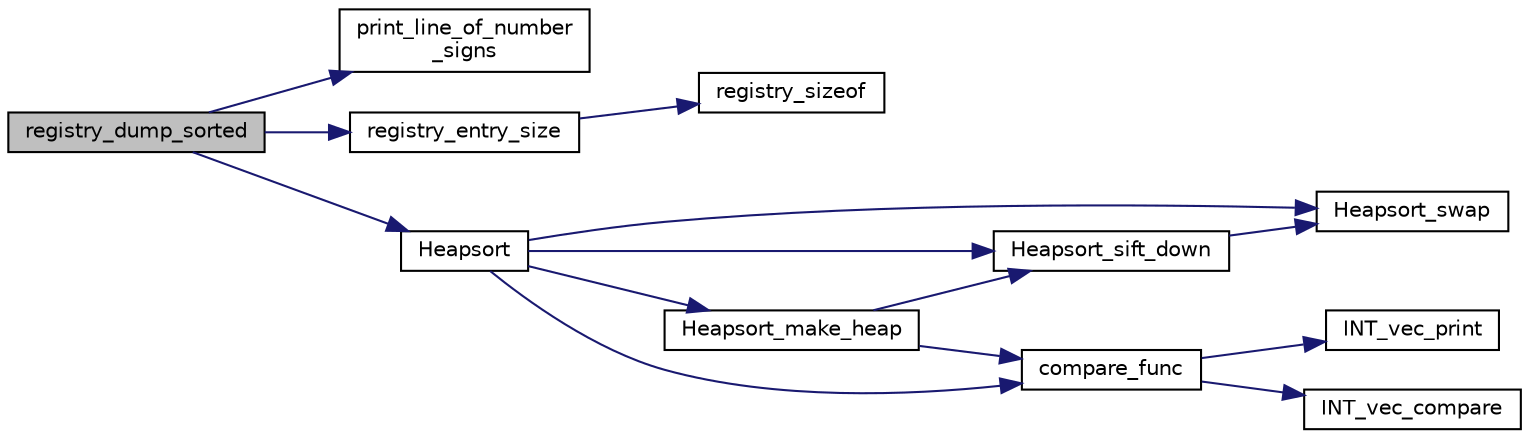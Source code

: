 digraph "registry_dump_sorted"
{
  edge [fontname="Helvetica",fontsize="10",labelfontname="Helvetica",labelfontsize="10"];
  node [fontname="Helvetica",fontsize="10",shape=record];
  rankdir="LR";
  Node743 [label="registry_dump_sorted",height=0.2,width=0.4,color="black", fillcolor="grey75", style="filled", fontcolor="black"];
  Node743 -> Node744 [color="midnightblue",fontsize="10",style="solid",fontname="Helvetica"];
  Node744 [label="print_line_of_number\l_signs",height=0.2,width=0.4,color="black", fillcolor="white", style="filled",URL="$d5/db4/io__and__os_8h.html#a59b640c1f8b0040f26fa06b641191105"];
  Node743 -> Node745 [color="midnightblue",fontsize="10",style="solid",fontname="Helvetica"];
  Node745 [label="registry_entry_size",height=0.2,width=0.4,color="black", fillcolor="white", style="filled",URL="$df/d84/foundations_2io__and__os_2memory_8_c.html#abb7fc0eff582133f5bd8a7cbd78d742b"];
  Node745 -> Node746 [color="midnightblue",fontsize="10",style="solid",fontname="Helvetica"];
  Node746 [label="registry_sizeof",height=0.2,width=0.4,color="black", fillcolor="white", style="filled",URL="$df/d84/foundations_2io__and__os_2memory_8_c.html#a1ebe71d1cd99d79db497355f608be044"];
  Node743 -> Node747 [color="midnightblue",fontsize="10",style="solid",fontname="Helvetica"];
  Node747 [label="Heapsort",height=0.2,width=0.4,color="black", fillcolor="white", style="filled",URL="$d5/de2/foundations_2data__structures_2data__structures_8h.html#a2af240488f5893071c88af35d9f06b6d"];
  Node747 -> Node748 [color="midnightblue",fontsize="10",style="solid",fontname="Helvetica"];
  Node748 [label="Heapsort_make_heap",height=0.2,width=0.4,color="black", fillcolor="white", style="filled",URL="$d4/dd7/sorting_8_c.html#ae2f81d9c1e532bee5c80dfae7cc45bcc"];
  Node748 -> Node749 [color="midnightblue",fontsize="10",style="solid",fontname="Helvetica"];
  Node749 [label="Heapsort_sift_down",height=0.2,width=0.4,color="black", fillcolor="white", style="filled",URL="$d4/dd7/sorting_8_c.html#a89625a5f8e99e9a76db45ad133b5a3f3"];
  Node749 -> Node750 [color="midnightblue",fontsize="10",style="solid",fontname="Helvetica"];
  Node750 [label="Heapsort_swap",height=0.2,width=0.4,color="black", fillcolor="white", style="filled",URL="$d4/dd7/sorting_8_c.html#a7d47ff5b6218622f072ca38a87900496"];
  Node748 -> Node751 [color="midnightblue",fontsize="10",style="solid",fontname="Helvetica"];
  Node751 [label="compare_func",height=0.2,width=0.4,color="black", fillcolor="white", style="filled",URL="$dc/d77/pentomino__5x5_8_c.html#af532ec92afffcb63cd1f1180e96642d4"];
  Node751 -> Node752 [color="midnightblue",fontsize="10",style="solid",fontname="Helvetica"];
  Node752 [label="INT_vec_compare",height=0.2,width=0.4,color="black", fillcolor="white", style="filled",URL="$d5/de2/foundations_2data__structures_2data__structures_8h.html#ac1a17fca23fb4a338aef8547a4c2fded"];
  Node751 -> Node753 [color="midnightblue",fontsize="10",style="solid",fontname="Helvetica"];
  Node753 [label="INT_vec_print",height=0.2,width=0.4,color="black", fillcolor="white", style="filled",URL="$df/dbf/sajeeb_8_c.html#a79a5901af0b47dd0d694109543c027fe"];
  Node747 -> Node751 [color="midnightblue",fontsize="10",style="solid",fontname="Helvetica"];
  Node747 -> Node750 [color="midnightblue",fontsize="10",style="solid",fontname="Helvetica"];
  Node747 -> Node749 [color="midnightblue",fontsize="10",style="solid",fontname="Helvetica"];
}
